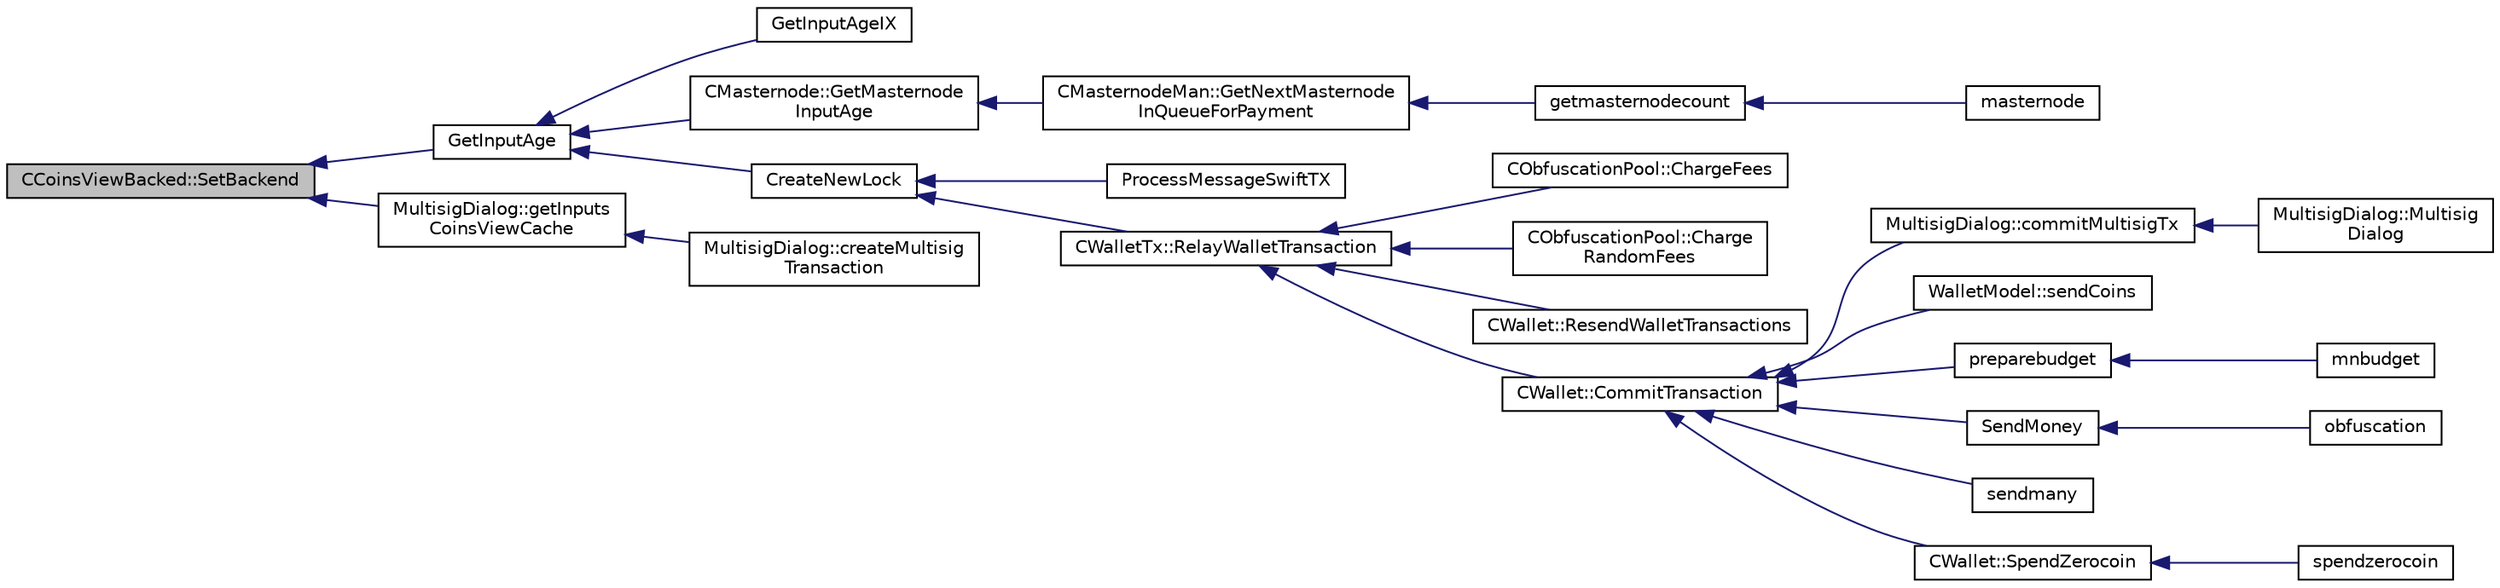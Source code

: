 digraph "CCoinsViewBacked::SetBackend"
{
  edge [fontname="Helvetica",fontsize="10",labelfontname="Helvetica",labelfontsize="10"];
  node [fontname="Helvetica",fontsize="10",shape=record];
  rankdir="LR";
  Node19 [label="CCoinsViewBacked::SetBackend",height=0.2,width=0.4,color="black", fillcolor="grey75", style="filled", fontcolor="black"];
  Node19 -> Node20 [dir="back",color="midnightblue",fontsize="10",style="solid",fontname="Helvetica"];
  Node20 [label="GetInputAge",height=0.2,width=0.4,color="black", fillcolor="white", style="filled",URL="$main_8h.html#ae137d76bbcaf8d65fab905889b504e26"];
  Node20 -> Node21 [dir="back",color="midnightblue",fontsize="10",style="solid",fontname="Helvetica"];
  Node21 [label="GetInputAgeIX",height=0.2,width=0.4,color="black", fillcolor="white", style="filled",URL="$main_8h.html#a5c7b9ac7929375148311307df7e446d0"];
  Node20 -> Node22 [dir="back",color="midnightblue",fontsize="10",style="solid",fontname="Helvetica"];
  Node22 [label="CMasternode::GetMasternode\lInputAge",height=0.2,width=0.4,color="black", fillcolor="white", style="filled",URL="$class_c_masternode.html#abc43d7a984d888b6dbc59a667a2fbc17"];
  Node22 -> Node23 [dir="back",color="midnightblue",fontsize="10",style="solid",fontname="Helvetica"];
  Node23 [label="CMasternodeMan::GetNextMasternode\lInQueueForPayment",height=0.2,width=0.4,color="black", fillcolor="white", style="filled",URL="$class_c_masternode_man.html#af90f3376d7f264536207b08e2fc395d8",tooltip="Find an entry in the masternode list that is next to be paid. "];
  Node23 -> Node24 [dir="back",color="midnightblue",fontsize="10",style="solid",fontname="Helvetica"];
  Node24 [label="getmasternodecount",height=0.2,width=0.4,color="black", fillcolor="white", style="filled",URL="$rpcmasternode_8cpp.html#af5cafe7e6498c3c5629dfc95bbf8d6cd"];
  Node24 -> Node25 [dir="back",color="midnightblue",fontsize="10",style="solid",fontname="Helvetica"];
  Node25 [label="masternode",height=0.2,width=0.4,color="black", fillcolor="white", style="filled",URL="$rpcmasternode_8cpp.html#a30609e443aeb47c29ed0878d16b1b5e1"];
  Node20 -> Node26 [dir="back",color="midnightblue",fontsize="10",style="solid",fontname="Helvetica"];
  Node26 [label="CreateNewLock",height=0.2,width=0.4,color="black", fillcolor="white", style="filled",URL="$swifttx_8h.html#a3774b6dae3dfa0a6c85e3604e742150c"];
  Node26 -> Node27 [dir="back",color="midnightblue",fontsize="10",style="solid",fontname="Helvetica"];
  Node27 [label="ProcessMessageSwiftTX",height=0.2,width=0.4,color="black", fillcolor="white", style="filled",URL="$swifttx_8h.html#a155e5c12fe35b2b4129c46ba9b66b06f"];
  Node26 -> Node28 [dir="back",color="midnightblue",fontsize="10",style="solid",fontname="Helvetica"];
  Node28 [label="CWalletTx::RelayWalletTransaction",height=0.2,width=0.4,color="black", fillcolor="white", style="filled",URL="$group__map_wallet.html#ga1eac2a5eea87ed88b73777bea5c733b6"];
  Node28 -> Node29 [dir="back",color="midnightblue",fontsize="10",style="solid",fontname="Helvetica"];
  Node29 [label="CObfuscationPool::ChargeFees",height=0.2,width=0.4,color="black", fillcolor="white", style="filled",URL="$class_c_obfuscation_pool.html#a683c9cff6eb710592b4cf81f3076fe25",tooltip="Charge fees to bad actors (Charge clients a fee if they&#39;re abusive) "];
  Node28 -> Node30 [dir="back",color="midnightblue",fontsize="10",style="solid",fontname="Helvetica"];
  Node30 [label="CObfuscationPool::Charge\lRandomFees",height=0.2,width=0.4,color="black", fillcolor="white", style="filled",URL="$class_c_obfuscation_pool.html#a5853e64dcd6b6125ba9e52688eee29a3",tooltip="Rarely charge fees to pay miners. "];
  Node28 -> Node31 [dir="back",color="midnightblue",fontsize="10",style="solid",fontname="Helvetica"];
  Node31 [label="CWallet::ResendWalletTransactions",height=0.2,width=0.4,color="black", fillcolor="white", style="filled",URL="$group__map_wallet.html#gaef8d6e5b4701ca3a64486c4232acc3fa"];
  Node28 -> Node32 [dir="back",color="midnightblue",fontsize="10",style="solid",fontname="Helvetica"];
  Node32 [label="CWallet::CommitTransaction",height=0.2,width=0.4,color="black", fillcolor="white", style="filled",URL="$group___actions.html#gaa13fbeaebd271f910a54cc5b82d73fde",tooltip="Call after CreateTransaction unless you want to abort. "];
  Node32 -> Node33 [dir="back",color="midnightblue",fontsize="10",style="solid",fontname="Helvetica"];
  Node33 [label="MultisigDialog::commitMultisigTx",height=0.2,width=0.4,color="black", fillcolor="white", style="filled",URL="$class_multisig_dialog.html#a4b8f46adc64493a801bffb464b7c09ea"];
  Node33 -> Node34 [dir="back",color="midnightblue",fontsize="10",style="solid",fontname="Helvetica"];
  Node34 [label="MultisigDialog::Multisig\lDialog",height=0.2,width=0.4,color="black", fillcolor="white", style="filled",URL="$class_multisig_dialog.html#af8ff2a9f6dc05a9468d955cb428c6474"];
  Node32 -> Node35 [dir="back",color="midnightblue",fontsize="10",style="solid",fontname="Helvetica"];
  Node35 [label="WalletModel::sendCoins",height=0.2,width=0.4,color="black", fillcolor="white", style="filled",URL="$class_wallet_model.html#a53443aca544c824550f21e5f87e4ec39"];
  Node32 -> Node36 [dir="back",color="midnightblue",fontsize="10",style="solid",fontname="Helvetica"];
  Node36 [label="preparebudget",height=0.2,width=0.4,color="black", fillcolor="white", style="filled",URL="$rpcmasternode-budget_8cpp.html#a8c07f1b00f74d9d2227428a552679b8c"];
  Node36 -> Node37 [dir="back",color="midnightblue",fontsize="10",style="solid",fontname="Helvetica"];
  Node37 [label="mnbudget",height=0.2,width=0.4,color="black", fillcolor="white", style="filled",URL="$rpcmasternode-budget_8cpp.html#aeabbf924be4d2ce4bedb28a394e1fc6b"];
  Node32 -> Node38 [dir="back",color="midnightblue",fontsize="10",style="solid",fontname="Helvetica"];
  Node38 [label="SendMoney",height=0.2,width=0.4,color="black", fillcolor="white", style="filled",URL="$rpcmasternode_8cpp.html#a49669702f73a24c1d1dc5a08d7c0785f"];
  Node38 -> Node39 [dir="back",color="midnightblue",fontsize="10",style="solid",fontname="Helvetica"];
  Node39 [label="obfuscation",height=0.2,width=0.4,color="black", fillcolor="white", style="filled",URL="$rpcmasternode_8cpp.html#a6cdbacc257b42445f0c6122a061af2ca"];
  Node32 -> Node40 [dir="back",color="midnightblue",fontsize="10",style="solid",fontname="Helvetica"];
  Node40 [label="sendmany",height=0.2,width=0.4,color="black", fillcolor="white", style="filled",URL="$rpcwallet_8cpp.html#adeb5f23f20fb4e589dab23cadf75c92d"];
  Node32 -> Node41 [dir="back",color="midnightblue",fontsize="10",style="solid",fontname="Helvetica"];
  Node41 [label="CWallet::SpendZerocoin",height=0.2,width=0.4,color="black", fillcolor="white", style="filled",URL="$class_c_wallet.html#aedd0ae4e683ee642272e170b7afd33fe"];
  Node41 -> Node42 [dir="back",color="midnightblue",fontsize="10",style="solid",fontname="Helvetica"];
  Node42 [label="spendzerocoin",height=0.2,width=0.4,color="black", fillcolor="white", style="filled",URL="$rpcwallet_8cpp.html#adea64c692ec279a1a3a2c9143f264955"];
  Node19 -> Node43 [dir="back",color="midnightblue",fontsize="10",style="solid",fontname="Helvetica"];
  Node43 [label="MultisigDialog::getInputs\lCoinsViewCache",height=0.2,width=0.4,color="black", fillcolor="white", style="filled",URL="$class_multisig_dialog.html#a5d4d879731c8b423401a9b1724a20eab"];
  Node43 -> Node44 [dir="back",color="midnightblue",fontsize="10",style="solid",fontname="Helvetica"];
  Node44 [label="MultisigDialog::createMultisig\lTransaction",height=0.2,width=0.4,color="black", fillcolor="white", style="filled",URL="$class_multisig_dialog.html#aef15617d396337a9ebdd9516f825ac4a"];
}
